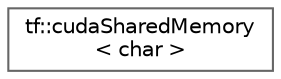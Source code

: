 digraph "类继承关系图"
{
 // LATEX_PDF_SIZE
  bgcolor="transparent";
  edge [fontname=Helvetica,fontsize=10,labelfontname=Helvetica,labelfontsize=10];
  node [fontname=Helvetica,fontsize=10,shape=box,height=0.2,width=0.4];
  rankdir="LR";
  Node0 [id="Node000000",label="tf::cudaSharedMemory\l\< char \>",height=0.2,width=0.4,color="grey40", fillcolor="white", style="filled",URL="$structtf_1_1cuda_shared_memory_3_01char_01_4.html",tooltip=" "];
}
